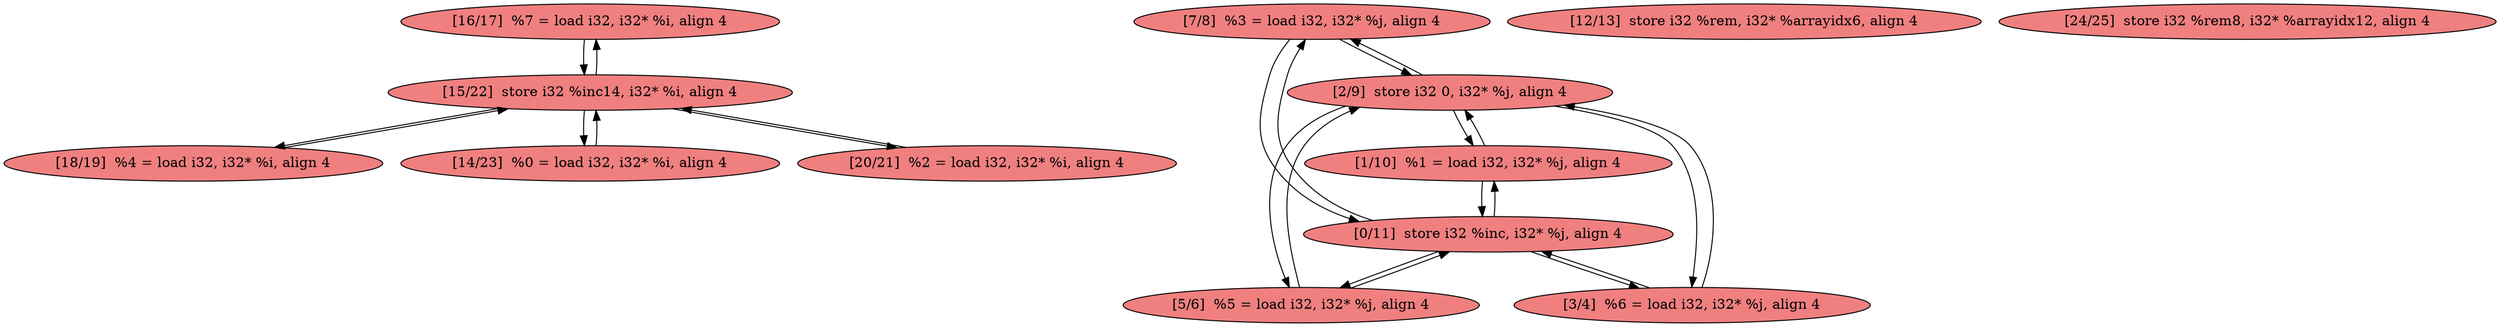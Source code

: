 
digraph G {


node587 [fillcolor=lightcoral,label="[16/17]  %7 = load i32, i32* %i, align 4",shape=ellipse,style=filled ]
node586 [fillcolor=lightcoral,label="[7/8]  %3 = load i32, i32* %j, align 4",shape=ellipse,style=filled ]
node584 [fillcolor=lightcoral,label="[15/22]  store i32 %inc14, i32* %i, align 4",shape=ellipse,style=filled ]
node583 [fillcolor=lightcoral,label="[2/9]  store i32 0, i32* %j, align 4",shape=ellipse,style=filled ]
node578 [fillcolor=lightcoral,label="[12/13]  store i32 %rem, i32* %arrayidx6, align 4",shape=ellipse,style=filled ]
node588 [fillcolor=lightcoral,label="[18/19]  %4 = load i32, i32* %i, align 4",shape=ellipse,style=filled ]
node585 [fillcolor=lightcoral,label="[24/25]  store i32 %rem8, i32* %arrayidx12, align 4",shape=ellipse,style=filled ]
node577 [fillcolor=lightcoral,label="[0/11]  store i32 %inc, i32* %j, align 4",shape=ellipse,style=filled ]
node582 [fillcolor=lightcoral,label="[3/4]  %6 = load i32, i32* %j, align 4",shape=ellipse,style=filled ]
node579 [fillcolor=lightcoral,label="[14/23]  %0 = load i32, i32* %i, align 4",shape=ellipse,style=filled ]
node580 [fillcolor=lightcoral,label="[5/6]  %5 = load i32, i32* %j, align 4",shape=ellipse,style=filled ]
node589 [fillcolor=lightcoral,label="[20/21]  %2 = load i32, i32* %i, align 4",shape=ellipse,style=filled ]
node581 [fillcolor=lightcoral,label="[1/10]  %1 = load i32, i32* %j, align 4",shape=ellipse,style=filled ]

node583->node586 [ ]
node586->node583 [ ]
node583->node582 [ ]
node583->node581 [ ]
node580->node583 [ ]
node581->node583 [ ]
node579->node584 [ ]
node582->node583 [ ]
node587->node584 [ ]
node584->node587 [ ]
node584->node588 [ ]
node584->node589 [ ]
node577->node580 [ ]
node586->node577 [ ]
node577->node582 [ ]
node582->node577 [ ]
node577->node586 [ ]
node577->node581 [ ]
node589->node584 [ ]
node580->node577 [ ]
node588->node584 [ ]
node583->node580 [ ]
node584->node579 [ ]
node581->node577 [ ]


}
